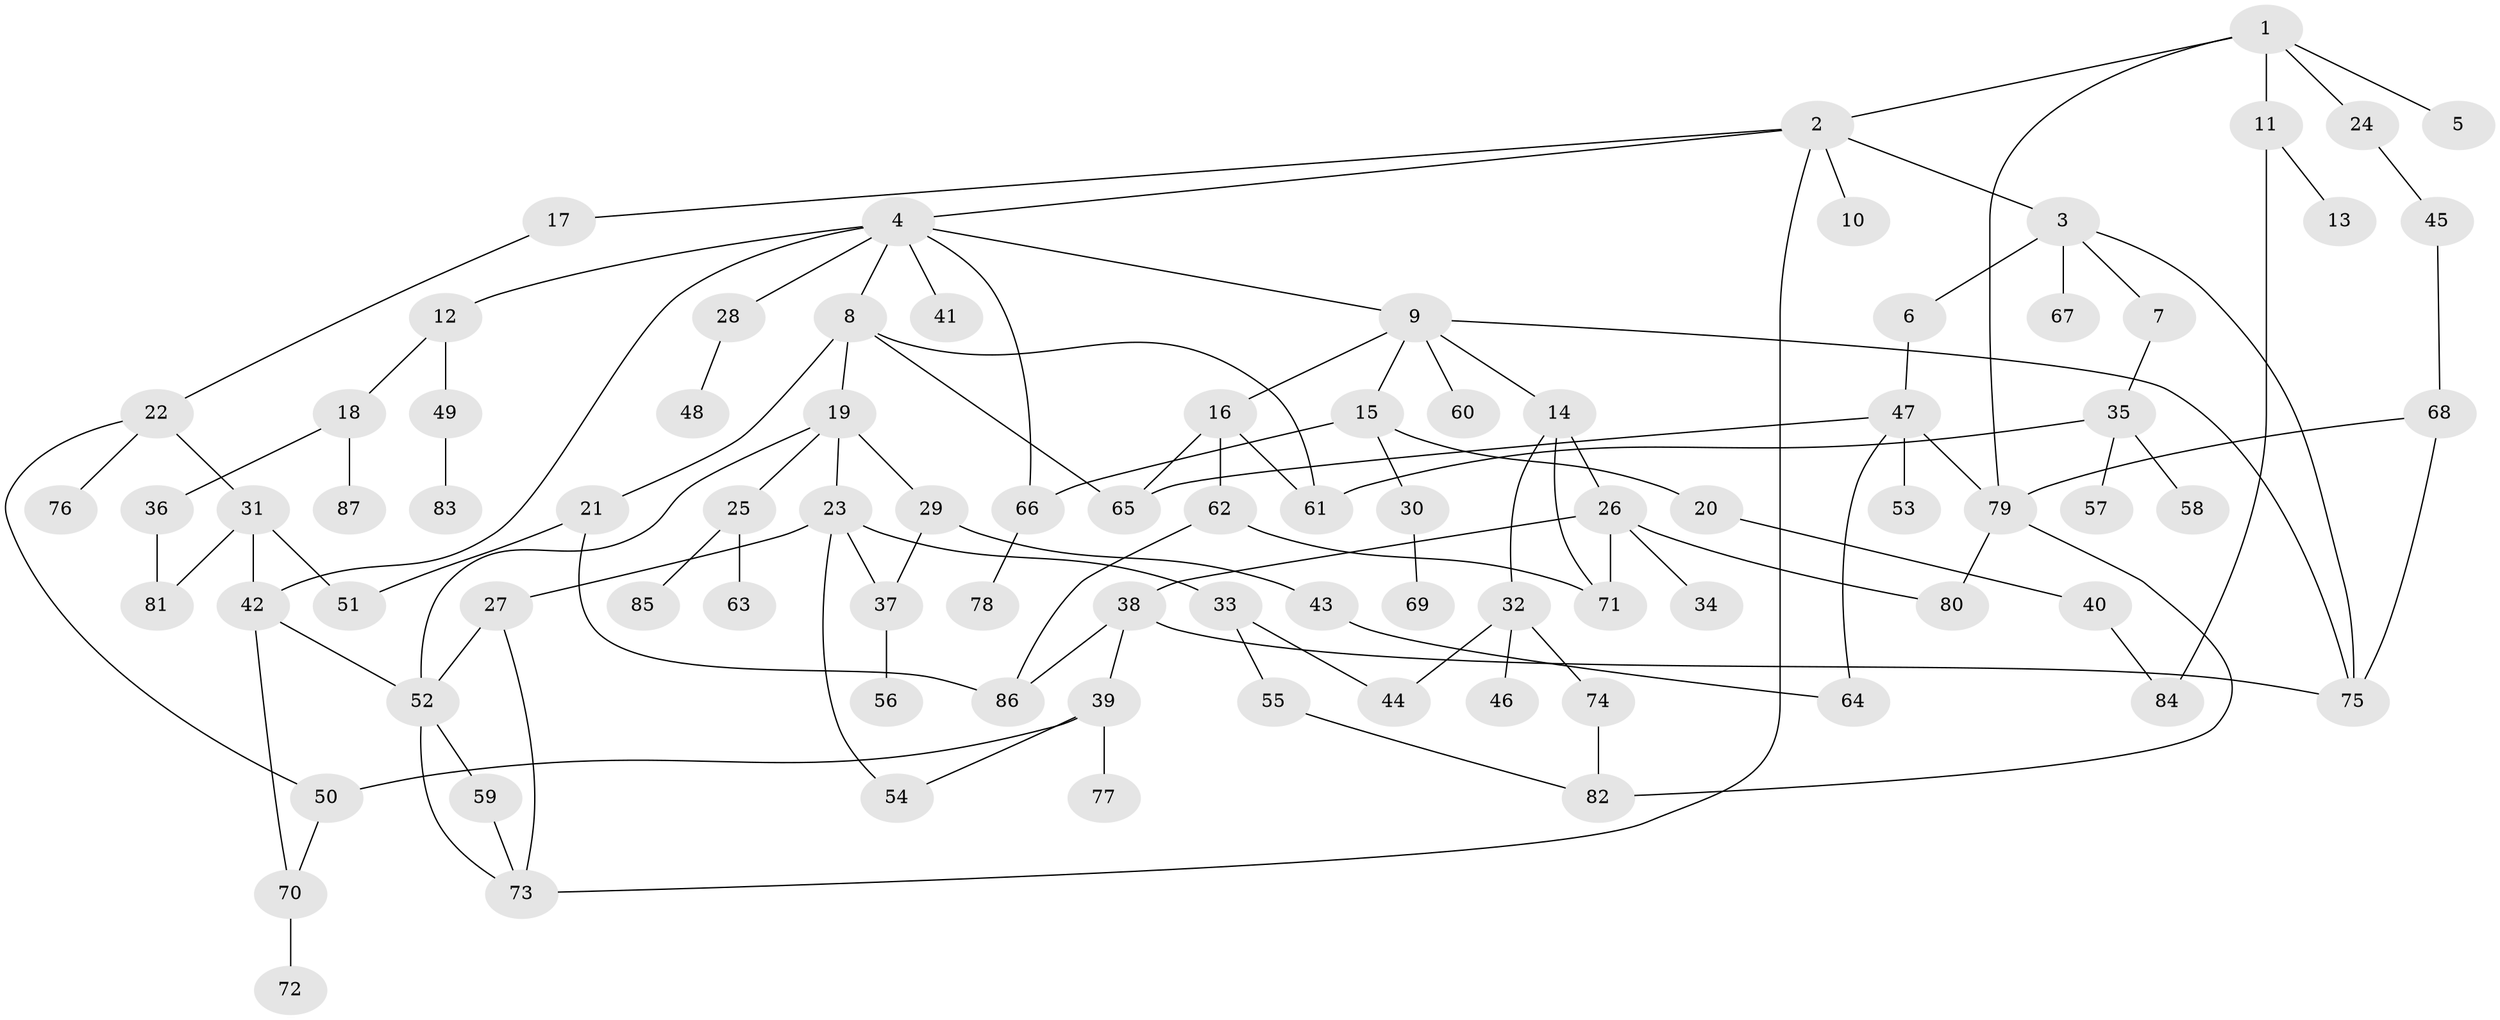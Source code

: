 // Generated by graph-tools (version 1.1) at 2025/25/03/09/25 03:25:33]
// undirected, 87 vertices, 118 edges
graph export_dot {
graph [start="1"]
  node [color=gray90,style=filled];
  1;
  2;
  3;
  4;
  5;
  6;
  7;
  8;
  9;
  10;
  11;
  12;
  13;
  14;
  15;
  16;
  17;
  18;
  19;
  20;
  21;
  22;
  23;
  24;
  25;
  26;
  27;
  28;
  29;
  30;
  31;
  32;
  33;
  34;
  35;
  36;
  37;
  38;
  39;
  40;
  41;
  42;
  43;
  44;
  45;
  46;
  47;
  48;
  49;
  50;
  51;
  52;
  53;
  54;
  55;
  56;
  57;
  58;
  59;
  60;
  61;
  62;
  63;
  64;
  65;
  66;
  67;
  68;
  69;
  70;
  71;
  72;
  73;
  74;
  75;
  76;
  77;
  78;
  79;
  80;
  81;
  82;
  83;
  84;
  85;
  86;
  87;
  1 -- 2;
  1 -- 5;
  1 -- 11;
  1 -- 24;
  1 -- 79;
  2 -- 3;
  2 -- 4;
  2 -- 10;
  2 -- 17;
  2 -- 73;
  3 -- 6;
  3 -- 7;
  3 -- 67;
  3 -- 75;
  4 -- 8;
  4 -- 9;
  4 -- 12;
  4 -- 28;
  4 -- 41;
  4 -- 66;
  4 -- 42;
  6 -- 47;
  7 -- 35;
  8 -- 19;
  8 -- 21;
  8 -- 61;
  8 -- 65;
  9 -- 14;
  9 -- 15;
  9 -- 16;
  9 -- 60;
  9 -- 75;
  11 -- 13;
  11 -- 84;
  12 -- 18;
  12 -- 49;
  14 -- 26;
  14 -- 32;
  14 -- 71;
  15 -- 20;
  15 -- 30;
  15 -- 66;
  16 -- 62;
  16 -- 61;
  16 -- 65;
  17 -- 22;
  18 -- 36;
  18 -- 87;
  19 -- 23;
  19 -- 25;
  19 -- 29;
  19 -- 52;
  20 -- 40;
  21 -- 51;
  21 -- 86;
  22 -- 31;
  22 -- 50;
  22 -- 76;
  23 -- 27;
  23 -- 33;
  23 -- 54;
  23 -- 37;
  24 -- 45;
  25 -- 63;
  25 -- 85;
  26 -- 34;
  26 -- 38;
  26 -- 80;
  26 -- 71;
  27 -- 52;
  27 -- 73;
  28 -- 48;
  29 -- 37;
  29 -- 43;
  30 -- 69;
  31 -- 42;
  31 -- 51;
  31 -- 81;
  32 -- 46;
  32 -- 74;
  32 -- 44;
  33 -- 44;
  33 -- 55;
  35 -- 57;
  35 -- 58;
  35 -- 61;
  36 -- 81;
  37 -- 56;
  38 -- 39;
  38 -- 86;
  38 -- 75;
  39 -- 77;
  39 -- 54;
  39 -- 50;
  40 -- 84;
  42 -- 70;
  42 -- 52;
  43 -- 64;
  45 -- 68;
  47 -- 53;
  47 -- 64;
  47 -- 65;
  47 -- 79;
  49 -- 83;
  50 -- 70;
  52 -- 59;
  52 -- 73;
  55 -- 82;
  59 -- 73;
  62 -- 86;
  62 -- 71;
  66 -- 78;
  68 -- 75;
  68 -- 79;
  70 -- 72;
  74 -- 82;
  79 -- 82;
  79 -- 80;
}
